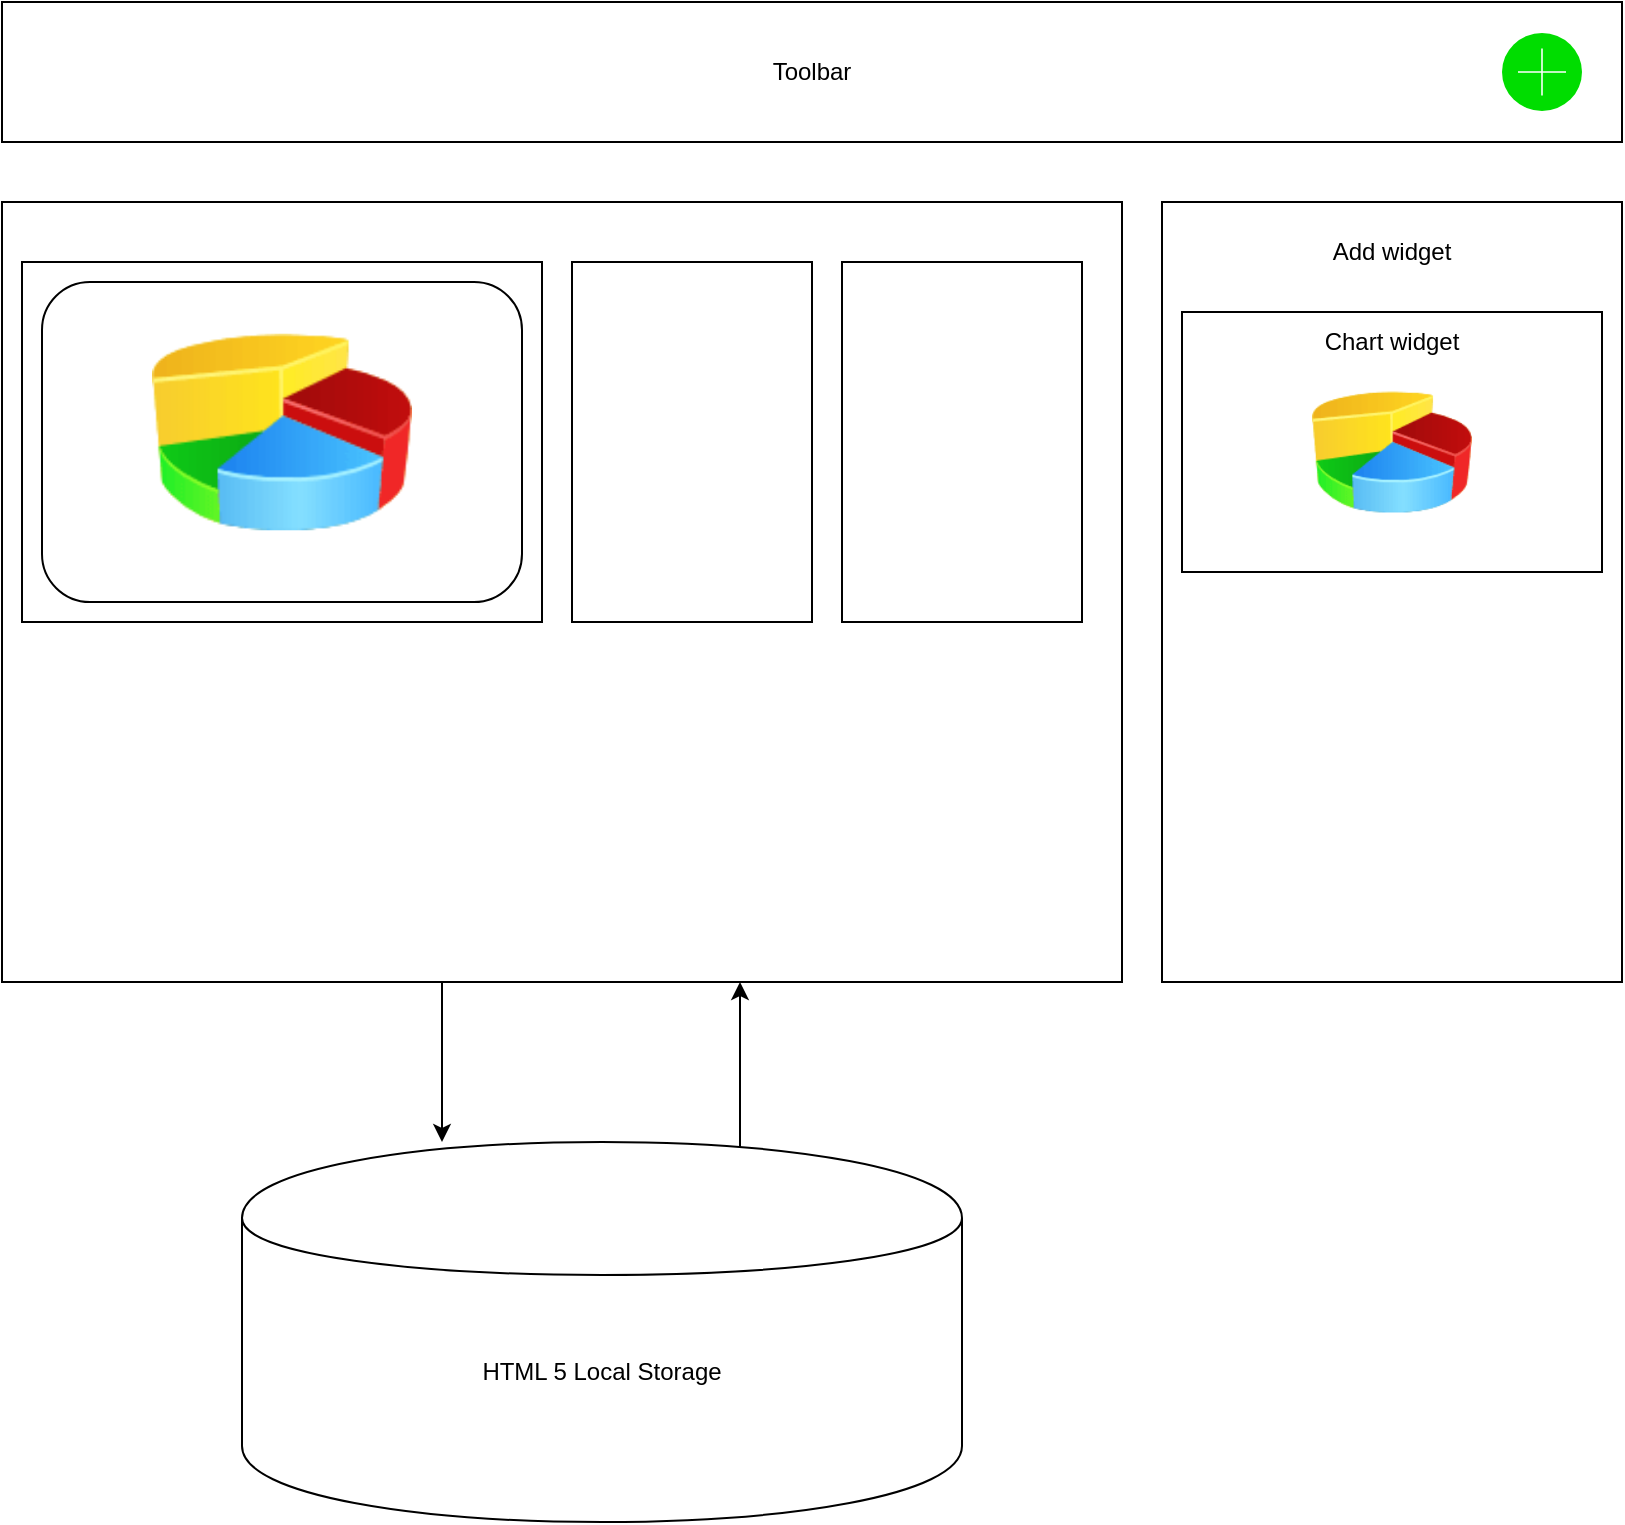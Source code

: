 <mxfile version="12.1.7" type="github" pages="1"><diagram id="SXopq0Vgf5D8iOXQ0qxO" name="Page-1"><mxGraphModel dx="1536" dy="773" grid="1" gridSize="10" guides="1" tooltips="1" connect="1" arrows="1" fold="1" page="1" pageScale="1" pageWidth="850" pageHeight="1100" math="0" shadow="0"><root><mxCell id="0"/><mxCell id="1" parent="0"/><mxCell id="BeWlfV-LAkDMXAf_bhot-23" style="edgeStyle=orthogonalEdgeStyle;rounded=0;orthogonalLoop=1;jettySize=auto;html=1;" edge="1" parent="1" source="BeWlfV-LAkDMXAf_bhot-1" target="BeWlfV-LAkDMXAf_bhot-17"><mxGeometry relative="1" as="geometry"><mxPoint x="209" y="600" as="targetPoint"/><Array as="points"><mxPoint x="240" y="530"/><mxPoint x="240" y="530"/></Array></mxGeometry></mxCell><mxCell id="BeWlfV-LAkDMXAf_bhot-1" value="" style="rounded=0;whiteSpace=wrap;html=1;" vertex="1" parent="1"><mxGeometry x="20" y="120" width="560" height="390" as="geometry"/></mxCell><mxCell id="BeWlfV-LAkDMXAf_bhot-2" value="" style="rounded=0;whiteSpace=wrap;html=1;" vertex="1" parent="1"><mxGeometry x="30" y="150" width="260" height="180" as="geometry"/></mxCell><mxCell id="BeWlfV-LAkDMXAf_bhot-3" value="" style="rounded=0;whiteSpace=wrap;html=1;" vertex="1" parent="1"><mxGeometry x="305" y="150" width="120" height="180" as="geometry"/></mxCell><mxCell id="BeWlfV-LAkDMXAf_bhot-4" value="" style="rounded=0;whiteSpace=wrap;html=1;" vertex="1" parent="1"><mxGeometry x="440" y="150" width="120" height="180" as="geometry"/></mxCell><mxCell id="BeWlfV-LAkDMXAf_bhot-7" value="" style="rounded=1;whiteSpace=wrap;html=1;" vertex="1" parent="1"><mxGeometry x="40" y="160" width="240" height="160" as="geometry"/></mxCell><mxCell id="BeWlfV-LAkDMXAf_bhot-10" value="" style="image;html=1;labelBackgroundColor=#ffffff;image=img/lib/clip_art/finance/Pie_Chart_128x128.png" vertex="1" parent="1"><mxGeometry x="95" y="180" width="130" height="110" as="geometry"/></mxCell><mxCell id="BeWlfV-LAkDMXAf_bhot-11" value="" style="rounded=0;whiteSpace=wrap;html=1;" vertex="1" parent="1"><mxGeometry x="600" y="120" width="230" height="390" as="geometry"/></mxCell><mxCell id="BeWlfV-LAkDMXAf_bhot-12" value="" style="rounded=0;whiteSpace=wrap;html=1;" vertex="1" parent="1"><mxGeometry x="610" y="175" width="210" height="130" as="geometry"/></mxCell><mxCell id="BeWlfV-LAkDMXAf_bhot-13" value="" style="image;html=1;labelBackgroundColor=#ffffff;image=img/lib/clip_art/finance/Pie_Chart_128x128.png" vertex="1" parent="1"><mxGeometry x="675" y="205" width="80" height="80" as="geometry"/></mxCell><mxCell id="BeWlfV-LAkDMXAf_bhot-14" value="Add widget" style="text;html=1;strokeColor=none;fillColor=none;align=center;verticalAlign=middle;whiteSpace=wrap;rounded=0;" vertex="1" parent="1"><mxGeometry x="650" y="130" width="130" height="30" as="geometry"/></mxCell><mxCell id="BeWlfV-LAkDMXAf_bhot-15" value="Chart widget" style="text;html=1;strokeColor=none;fillColor=none;align=center;verticalAlign=middle;whiteSpace=wrap;rounded=0;" vertex="1" parent="1"><mxGeometry x="650" y="175" width="130" height="30" as="geometry"/></mxCell><mxCell id="BeWlfV-LAkDMXAf_bhot-16" value="Toolbar" style="rounded=0;whiteSpace=wrap;html=1;" vertex="1" parent="1"><mxGeometry x="20" y="20" width="810" height="70" as="geometry"/></mxCell><mxCell id="BeWlfV-LAkDMXAf_bhot-24" style="edgeStyle=orthogonalEdgeStyle;rounded=0;orthogonalLoop=1;jettySize=auto;html=1;exitX=0.739;exitY=0.025;exitDx=0;exitDy=0;exitPerimeter=0;" edge="1" parent="1" source="BeWlfV-LAkDMXAf_bhot-17" target="BeWlfV-LAkDMXAf_bhot-1"><mxGeometry relative="1" as="geometry"><mxPoint x="310" y="580" as="targetPoint"/><Array as="points"><mxPoint x="389" y="625"/></Array></mxGeometry></mxCell><mxCell id="BeWlfV-LAkDMXAf_bhot-17" value="HTML 5 Local Storage" style="shape=cylinder;whiteSpace=wrap;html=1;boundedLbl=1;backgroundOutline=1;" vertex="1" parent="1"><mxGeometry x="140" y="590" width="360" height="190" as="geometry"/></mxCell><mxCell id="BeWlfV-LAkDMXAf_bhot-27" value="" style="html=1;verticalLabelPosition=bottom;labelBackgroundColor=#ffffff;verticalAlign=top;shadow=0;dashed=0;strokeWidth=2;shape=mxgraph.ios7.misc.add;fillColor=#00dd00;strokeColor=#ffffff;" vertex="1" parent="1"><mxGeometry x="770" y="35.5" width="40" height="39" as="geometry"/></mxCell><mxCell id="BeWlfV-LAkDMXAf_bhot-28" value="" style="shape=image;html=1;verticalAlign=top;verticalLabelPosition=bottom;labelBackgroundColor=#ffffff;imageAspect=0;aspect=fixed;image=https://cdn4.iconfinder.com/data/icons/small-n-flat/24/floppy-128.png" vertex="1" parent="1"><mxGeometry x="701" y="28" width="54" height="54" as="geometry"/></mxCell><mxCell id="BeWlfV-LAkDMXAf_bhot-29" value="" style="shape=image;html=1;verticalAlign=top;verticalLabelPosition=bottom;labelBackgroundColor=#ffffff;imageAspect=0;aspect=fixed;image=https://cdn3.iconfinder.com/data/icons/tango-icon-library/48/edit-clear-128.png" vertex="1" parent="1"><mxGeometry x="640" y="31" width="48" height="48" as="geometry"/></mxCell></root></mxGraphModel></diagram></mxfile>